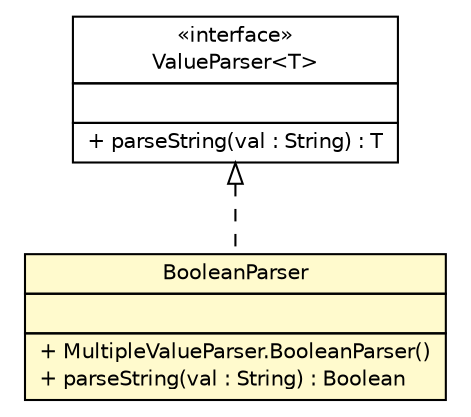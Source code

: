 #!/usr/local/bin/dot
#
# Class diagram 
# Generated by UMLGraph version R5_6 (http://www.umlgraph.org/)
#

digraph G {
	edge [fontname="Helvetica",fontsize=10,labelfontname="Helvetica",labelfontsize=10];
	node [fontname="Helvetica",fontsize=10,shape=plaintext];
	nodesep=0.25;
	ranksep=0.5;
	// com.vectorprint.configuration.parameters.MultipleValueParser.BooleanParser
	c3244 [label=<<table title="com.vectorprint.configuration.parameters.MultipleValueParser.BooleanParser" border="0" cellborder="1" cellspacing="0" cellpadding="2" port="p" bgcolor="lemonChiffon" href="./MultipleValueParser.BooleanParser.html">
		<tr><td><table border="0" cellspacing="0" cellpadding="1">
<tr><td align="center" balign="center"> BooleanParser </td></tr>
		</table></td></tr>
		<tr><td><table border="0" cellspacing="0" cellpadding="1">
<tr><td align="left" balign="left">  </td></tr>
		</table></td></tr>
		<tr><td><table border="0" cellspacing="0" cellpadding="1">
<tr><td align="left" balign="left"> + MultipleValueParser.BooleanParser() </td></tr>
<tr><td align="left" balign="left"> + parseString(val : String) : Boolean </td></tr>
		</table></td></tr>
		</table>>, URL="./MultipleValueParser.BooleanParser.html", fontname="Helvetica", fontcolor="black", fontsize=10.0];
	// com.vectorprint.configuration.parameters.ValueParser<T>
	c3256 [label=<<table title="com.vectorprint.configuration.parameters.ValueParser" border="0" cellborder="1" cellspacing="0" cellpadding="2" port="p" href="./ValueParser.html">
		<tr><td><table border="0" cellspacing="0" cellpadding="1">
<tr><td align="center" balign="center"> &#171;interface&#187; </td></tr>
<tr><td align="center" balign="center"> ValueParser&lt;T&gt; </td></tr>
		</table></td></tr>
		<tr><td><table border="0" cellspacing="0" cellpadding="1">
<tr><td align="left" balign="left">  </td></tr>
		</table></td></tr>
		<tr><td><table border="0" cellspacing="0" cellpadding="1">
<tr><td align="left" balign="left"> + parseString(val : String) : T </td></tr>
		</table></td></tr>
		</table>>, URL="./ValueParser.html", fontname="Helvetica", fontcolor="black", fontsize=10.0];
	//com.vectorprint.configuration.parameters.MultipleValueParser.BooleanParser implements com.vectorprint.configuration.parameters.ValueParser<T>
	c3256:p -> c3244:p [dir=back,arrowtail=empty,style=dashed];
}

